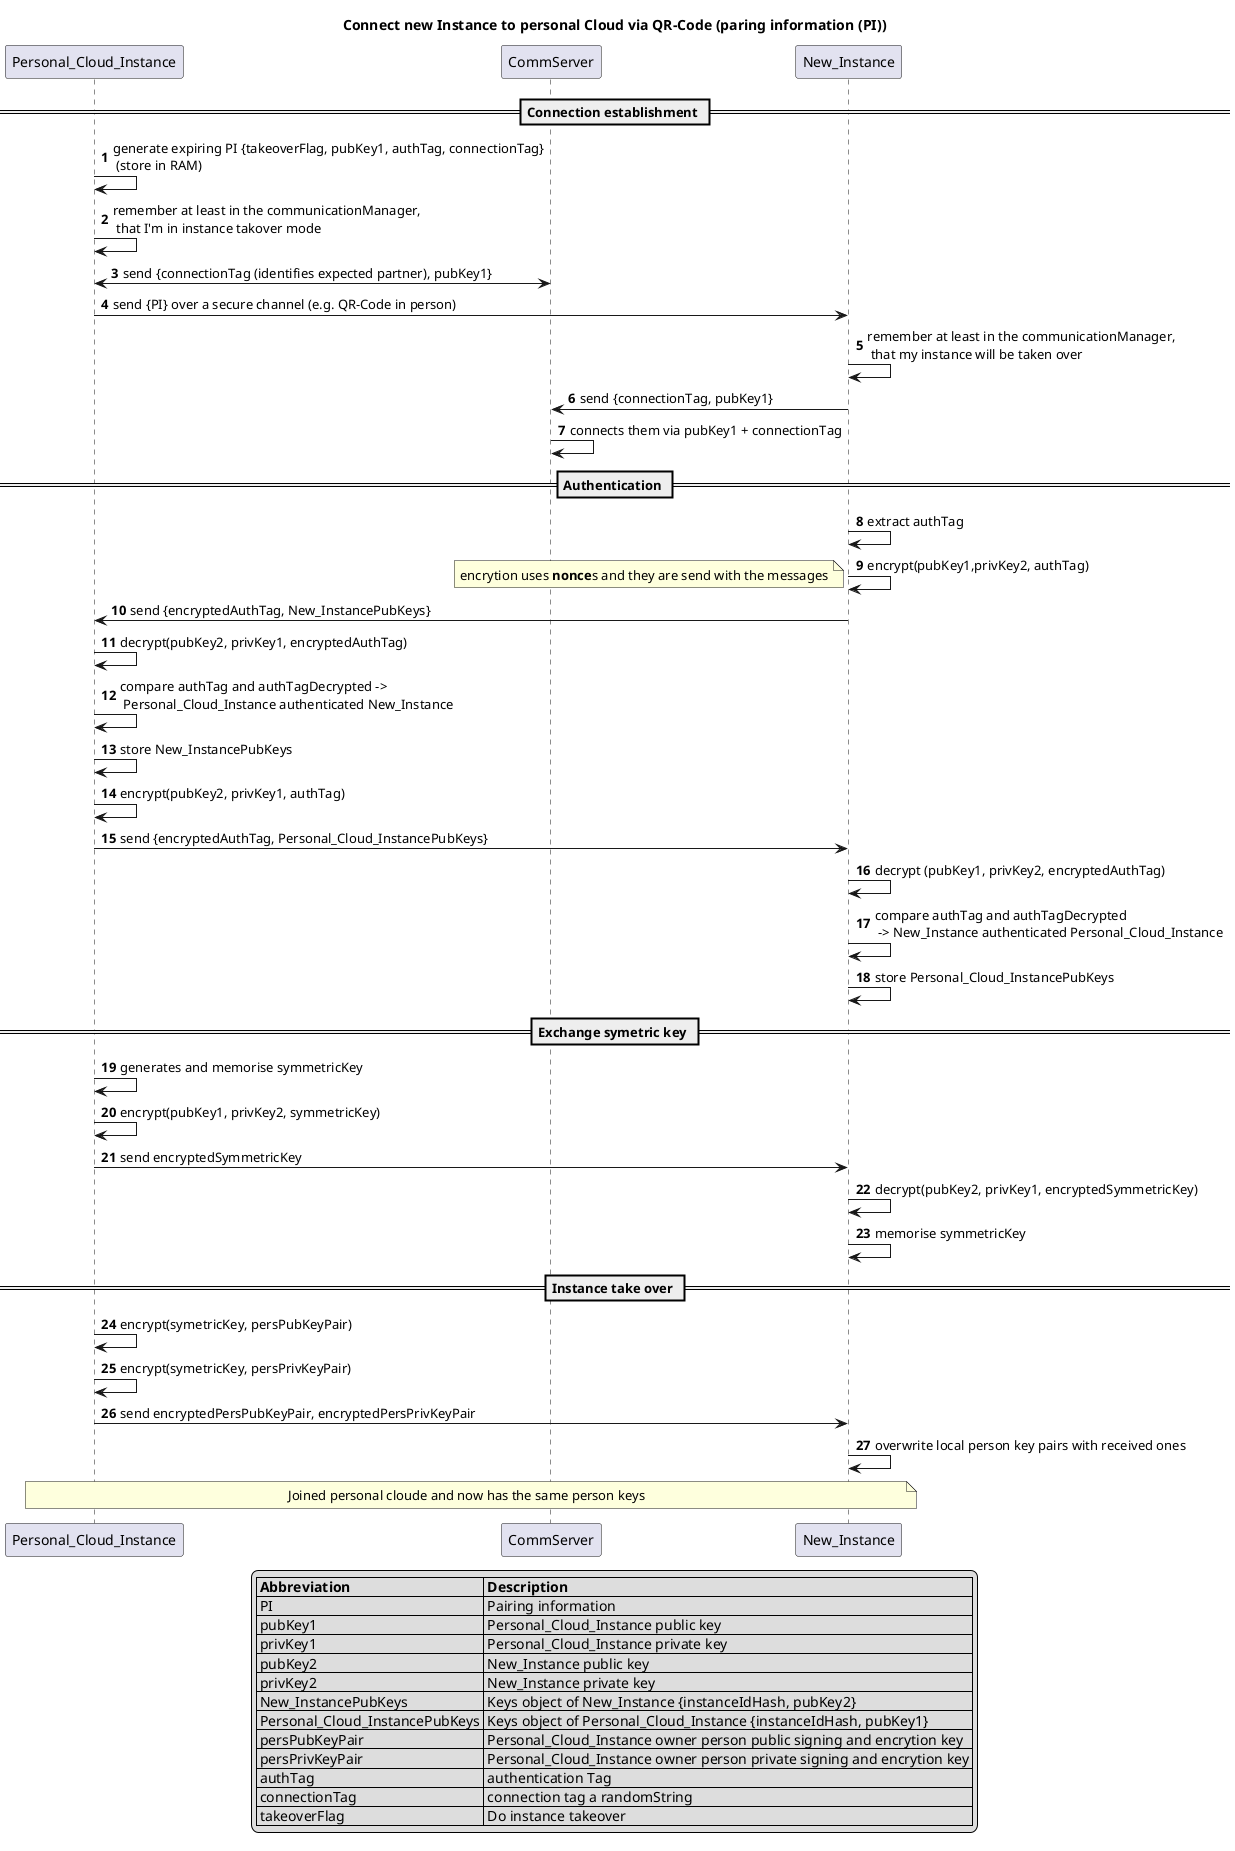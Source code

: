 @startuml
autonumber
title Connect new Instance to personal Cloud via QR-Code (paring information (PI))

participant Personal_Cloud_Instance
participant CommServer
participant New_Instance

legend
|= Abbreviation |= Description |
| PI | Pairing information |
| pubKey1 | Personal_Cloud_Instance public key |
| privKey1 | Personal_Cloud_Instance private key |
| pubKey2 | New_Instance public key |
| privKey2 | New_Instance private key |
| New_InstancePubKeys | Keys object of New_Instance {instanceIdHash, pubKey2} |
| Personal_Cloud_InstancePubKeys | Keys object of Personal_Cloud_Instance {instanceIdHash, pubKey1} |
| persPubKeyPair | Personal_Cloud_Instance owner person public signing and encrytion key |
| persPrivKeyPair | Personal_Cloud_Instance owner person private signing and encrytion key |
| authTag | authentication Tag|
| connectionTag | connection tag a randomString |
| takeoverFlag | Do instance takeover |
endlegend

== Connection establishment ==

Personal_Cloud_Instance -> Personal_Cloud_Instance : generate expiring PI {takeoverFlag, pubKey1, authTag, connectionTag}\n (store in RAM)
Personal_Cloud_Instance -> Personal_Cloud_Instance: remember at least in the communicationManager,\n that I'm in instance takover mode
Personal_Cloud_Instance <-> CommServer : send {connectionTag (identifies expected partner), pubKey1}
Personal_Cloud_Instance -> New_Instance : send {PI} over a secure channel (e.g. QR-Code in person)
New_Instance -> New_Instance: remember at least in the communicationManager,\n that my instance will be taken over
New_Instance -> CommServer : send {connectionTag, pubKey1}
CommServer -> CommServer: connects them via pubKey1 + connectionTag

== Authentication ==
New_Instance -> New_Instance: extract authTag
New_Instance -> New_Instance: encrypt(pubKey1,privKey2, authTag)
note left: encrytion uses **nonce**s and they are send with the messages
New_Instance -> Personal_Cloud_Instance: send {encryptedAuthTag, New_InstancePubKeys}
Personal_Cloud_Instance -> Personal_Cloud_Instance: decrypt(pubKey2, privKey1, encryptedAuthTag)
Personal_Cloud_Instance -> Personal_Cloud_Instance: compare authTag and authTagDecrypted ->\n Personal_Cloud_Instance authenticated New_Instance
Personal_Cloud_Instance -> Personal_Cloud_Instance: store New_InstancePubKeys
Personal_Cloud_Instance -> Personal_Cloud_Instance: encrypt(pubKey2, privKey1, authTag)
Personal_Cloud_Instance -> New_Instance: send {encryptedAuthTag, Personal_Cloud_InstancePubKeys}
New_Instance -> New_Instance: decrypt (pubKey1, privKey2, encryptedAuthTag)
New_Instance -> New_Instance: compare authTag and authTagDecrypted \n -> New_Instance authenticated Personal_Cloud_Instance
New_Instance -> New_Instance: store Personal_Cloud_InstancePubKeys

== Exchange symetric key ==
Personal_Cloud_Instance -> Personal_Cloud_Instance: generates and memorise symmetricKey
Personal_Cloud_Instance -> Personal_Cloud_Instance: encrypt(pubKey1, privKey2, symmetricKey)
Personal_Cloud_Instance -> New_Instance: send encryptedSymmetricKey
New_Instance -> New_Instance: decrypt(pubKey2, privKey1, encryptedSymmetricKey)
New_Instance -> New_Instance: memorise symmetricKey


== Instance take over ==
Personal_Cloud_Instance -> Personal_Cloud_Instance: encrypt(symetricKey, persPubKeyPair)
Personal_Cloud_Instance -> Personal_Cloud_Instance: encrypt(symetricKey, persPrivKeyPair)
Personal_Cloud_Instance -> New_Instance: send encryptedPersPubKeyPair, encryptedPersPrivKeyPair
New_Instance -> New_Instance: overwrite local person key pairs with received ones

note over New_Instance, Personal_Cloud_Instance
 Joined personal cloude and now has the same person keys
end note

@enduml
